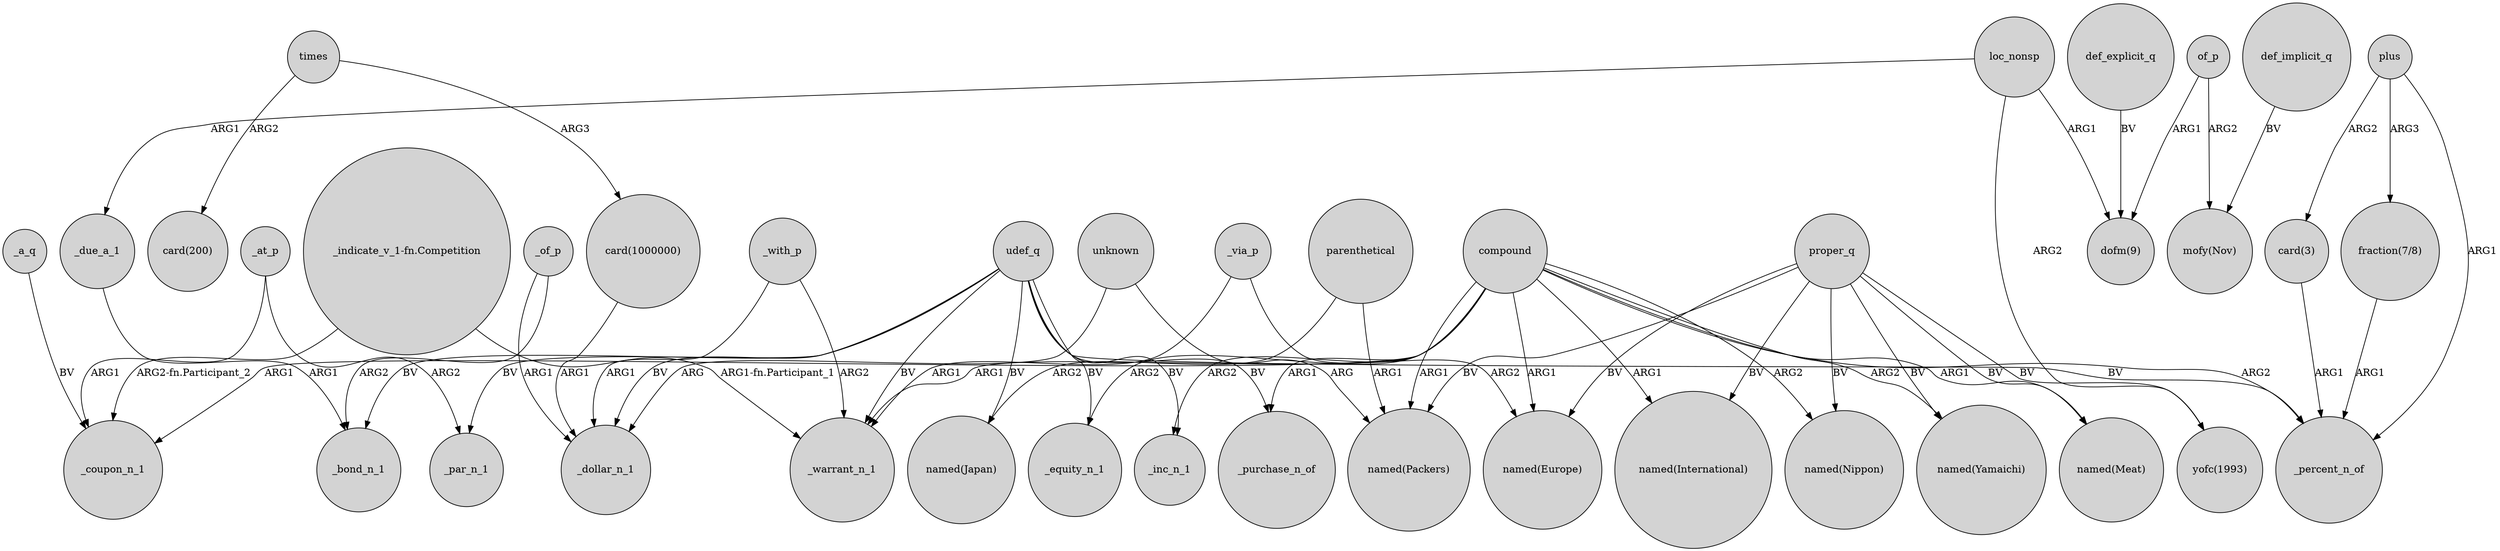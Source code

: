 digraph {
	node [shape=circle style=filled]
	_of_p -> _dollar_n_1 [label=ARG1]
	compound -> _coupon_n_1 [label=ARG1]
	def_explicit_q -> "dofm(9)" [label=BV]
	compound -> "named(Packers)" [label=ARG1]
	compound -> _purchase_n_of [label=ARG1]
	_at_p -> _par_n_1 [label=ARG2]
	udef_q -> _bond_n_1 [label=BV]
	proper_q -> "named(Meat)" [label=BV]
	of_p -> "mofy(Nov)" [label=ARG2]
	loc_nonsp -> "dofm(9)" [label=ARG1]
	proper_q -> "named(Europe)" [label=BV]
	udef_q -> _equity_n_1 [label=BV]
	"card(3)" -> _percent_n_of [label=ARG1]
	compound -> "named(International)" [label=ARG1]
	times -> "card(1000000)" [label=ARG3]
	compound -> "named(Nippon)" [label=ARG2]
	times -> "card(200)" [label=ARG2]
	unknown -> "named(Packers)" [label=ARG]
	_of_p -> _bond_n_1 [label=ARG2]
	compound -> _equity_n_1 [label=ARG2]
	parenthetical -> "named(Japan)" [label=ARG2]
	"_indicate_v_1-fn.Competition" -> _warrant_n_1 [label="ARG1-fn.Participant_1"]
	loc_nonsp -> "yofc(1993)" [label=ARG2]
	"fraction(7/8)" -> _percent_n_of [label=ARG1]
	parenthetical -> "named(Packers)" [label=ARG1]
	proper_q -> "yofc(1993)" [label=BV]
	proper_q -> "named(Yamaichi)" [label=BV]
	_a_q -> _coupon_n_1 [label=BV]
	proper_q -> "named(Packers)" [label=BV]
	unknown -> _dollar_n_1 [label=ARG]
	plus -> _percent_n_of [label=ARG1]
	udef_q -> "named(Japan)" [label=BV]
	_at_p -> _coupon_n_1 [label=ARG1]
	udef_q -> _inc_n_1 [label=BV]
	_due_a_1 -> _bond_n_1 [label=ARG1]
	compound -> _inc_n_1 [label=ARG2]
	udef_q -> _purchase_n_of [label=BV]
	udef_q -> _percent_n_of [label=BV]
	proper_q -> "named(International)" [label=BV]
	plus -> "fraction(7/8)" [label=ARG3]
	compound -> _percent_n_of [label=ARG2]
	udef_q -> _par_n_1 [label=BV]
	_with_p -> _warrant_n_1 [label=ARG2]
	plus -> "card(3)" [label=ARG2]
	udef_q -> _dollar_n_1 [label=BV]
	"card(1000000)" -> _dollar_n_1 [label=ARG1]
	udef_q -> _warrant_n_1 [label=BV]
	compound -> "named(Meat)" [label=ARG1]
	of_p -> "dofm(9)" [label=ARG1]
	loc_nonsp -> _due_a_1 [label=ARG1]
	_with_p -> _dollar_n_1 [label=ARG1]
	_via_p -> "named(Europe)" [label=ARG2]
	compound -> "named(Europe)" [label=ARG1]
	"_indicate_v_1-fn.Competition" -> _coupon_n_1 [label="ARG2-fn.Participant_2"]
	compound -> _warrant_n_1 [label=ARG1]
	def_implicit_q -> "mofy(Nov)" [label=BV]
	proper_q -> "named(Nippon)" [label=BV]
	compound -> "named(Yamaichi)" [label=ARG2]
	_via_p -> _warrant_n_1 [label=ARG1]
}
